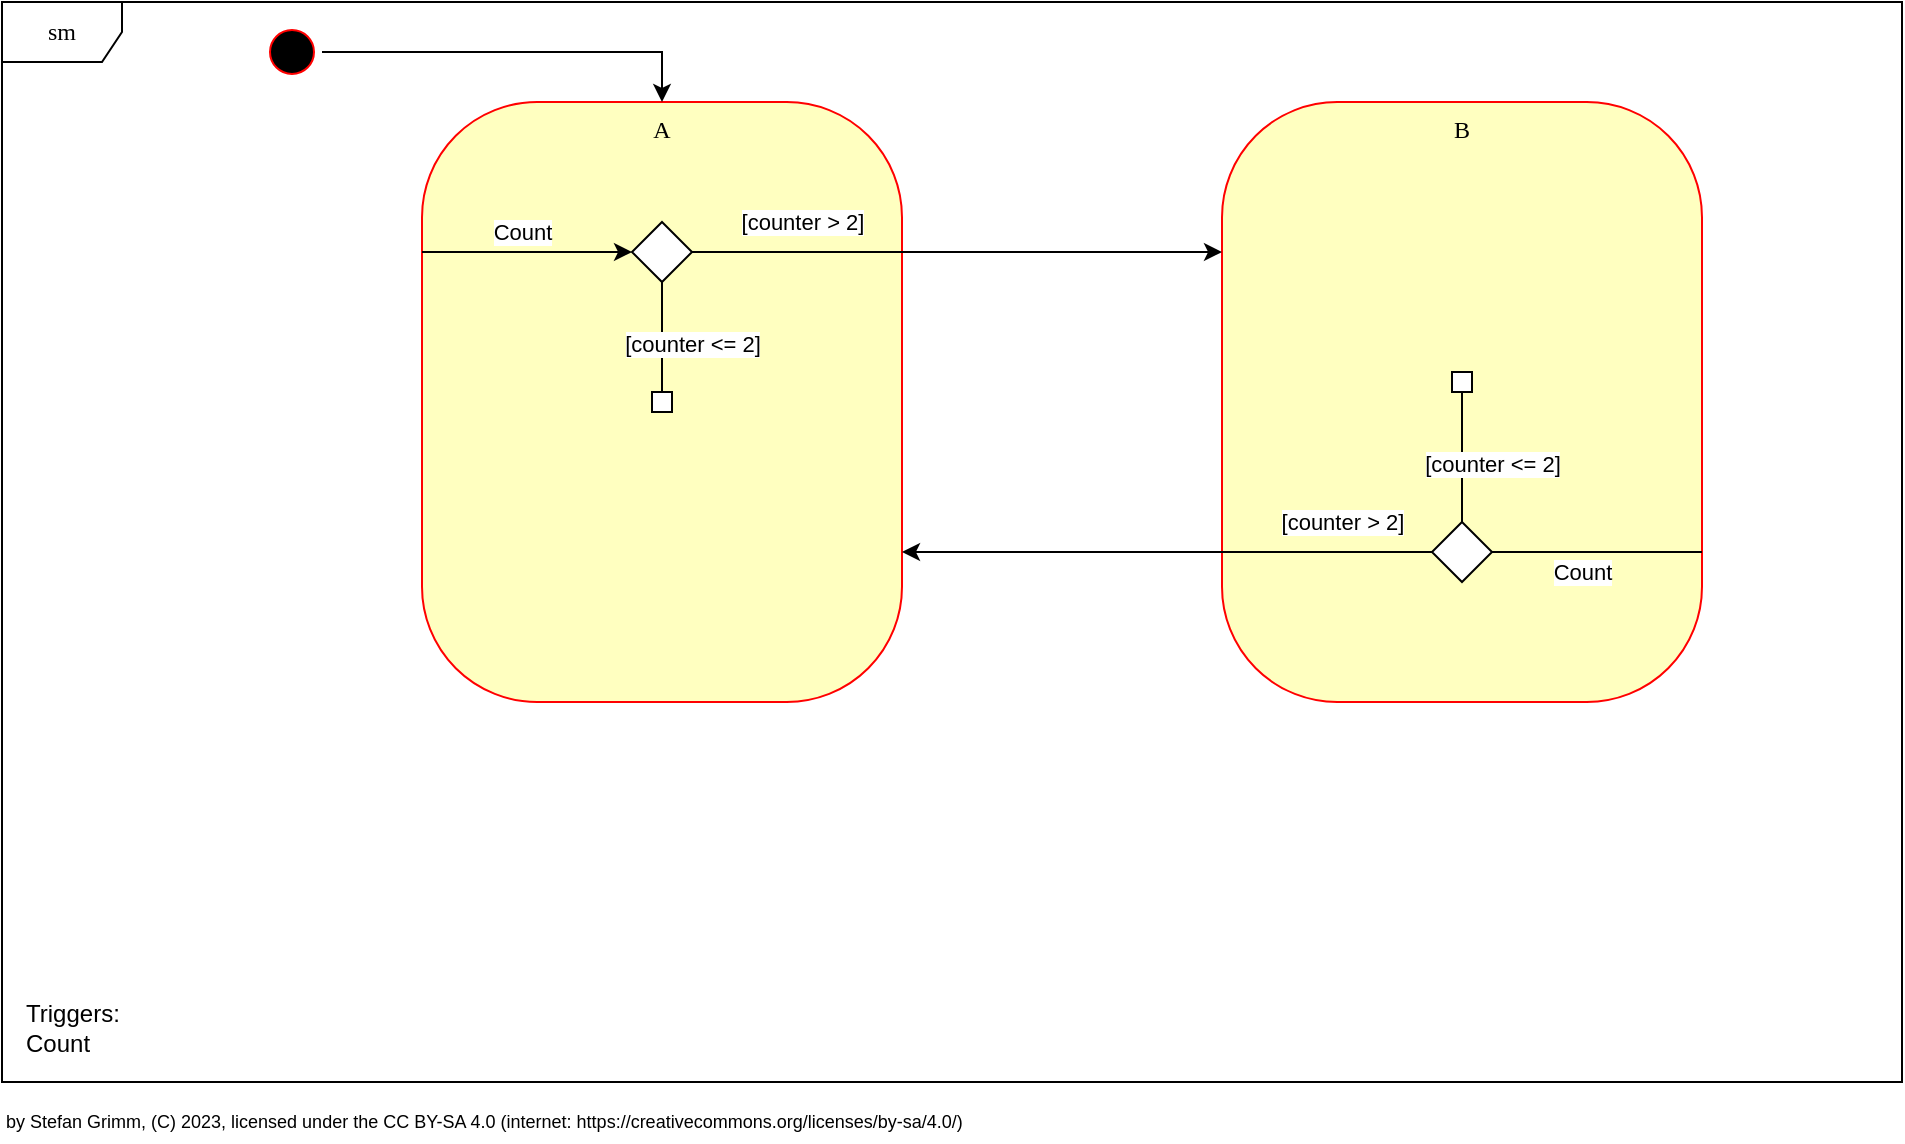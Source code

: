 <mxfile version="21.6.8" type="device">
  <diagram id="YKBjTKGMOBF2p5uhFZQw" name="Statemachine">
    <mxGraphModel dx="1000" dy="698" grid="1" gridSize="10" guides="1" tooltips="1" connect="1" arrows="1" fold="1" page="1" pageScale="1" pageWidth="850" pageHeight="1100" math="0" shadow="0">
      <root>
        <mxCell id="0" />
        <mxCell id="1" parent="0" />
        <mxCell id="twPTelytEAIwxnEzPvE8-1" value="sm" style="shape=umlFrame;whiteSpace=wrap;html=1;rounded=1;shadow=0;comic=0;labelBackgroundColor=none;strokeWidth=1;fontFamily=Verdana;fontSize=12;align=center;" parent="1" vertex="1">
          <mxGeometry x="30" y="30" width="950" height="540" as="geometry" />
        </mxCell>
        <mxCell id="twPTelytEAIwxnEzPvE8-2" value="A" style="rounded=1;whiteSpace=wrap;html=1;arcSize=24;fillColor=#ffffc0;strokeColor=#ff0000;shadow=0;comic=0;labelBackgroundColor=none;fontFamily=Verdana;fontSize=12;fontColor=#000000;align=center;verticalAlign=top;" parent="1" vertex="1">
          <mxGeometry x="240" y="80" width="240" height="300" as="geometry" />
        </mxCell>
        <mxCell id="twPTelytEAIwxnEzPvE8-3" value="B" style="rounded=1;whiteSpace=wrap;html=1;arcSize=24;fillColor=#ffffc0;strokeColor=#ff0000;shadow=0;comic=0;labelBackgroundColor=none;fontFamily=Verdana;fontSize=12;fontColor=#000000;align=center;verticalAlign=top;" parent="1" vertex="1">
          <mxGeometry x="640" y="80" width="240" height="300" as="geometry" />
        </mxCell>
        <mxCell id="twPTelytEAIwxnEzPvE8-8" style="edgeStyle=orthogonalEdgeStyle;rounded=0;orthogonalLoop=1;jettySize=auto;html=1;" parent="1" source="twPTelytEAIwxnEzPvE8-9" target="twPTelytEAIwxnEzPvE8-2" edge="1">
          <mxGeometry relative="1" as="geometry" />
        </mxCell>
        <mxCell id="twPTelytEAIwxnEzPvE8-9" value="" style="ellipse;html=1;shape=startState;fillColor=#000000;strokeColor=#ff0000;rounded=1;shadow=0;comic=0;labelBackgroundColor=none;fontFamily=Verdana;fontSize=12;fontColor=#000000;align=center;direction=south;" parent="1" vertex="1">
          <mxGeometry x="160" y="40" width="30" height="30" as="geometry" />
        </mxCell>
        <mxCell id="twPTelytEAIwxnEzPvE8-14" value="Count" style="rounded=0;orthogonalLoop=1;jettySize=auto;html=1;entryX=0;entryY=0.5;entryDx=0;entryDy=0;exitX=1;exitY=0.75;exitDx=0;exitDy=0;" parent="1" source="twPTelytEAIwxnEzPvE8-3" target="8lL4V4ylc4chIpqy5Nob-2" edge="1">
          <mxGeometry x="-0.111" y="10" relative="1" as="geometry">
            <mxPoint as="offset" />
          </mxGeometry>
        </mxCell>
        <mxCell id="8lL4V4ylc4chIpqy5Nob-2" value="" style="rhombus;whiteSpace=wrap;html=1;" parent="1" vertex="1">
          <mxGeometry x="745" y="290" width="30" height="30" as="geometry" />
        </mxCell>
        <mxCell id="8lL4V4ylc4chIpqy5Nob-5" value="[counter &amp;gt; 2]" style="rounded=0;orthogonalLoop=1;jettySize=auto;html=1;exitX=0;exitY=0.5;exitDx=0;exitDy=0;entryX=1;entryY=0.75;entryDx=0;entryDy=0;" parent="1" source="8lL4V4ylc4chIpqy5Nob-2" target="twPTelytEAIwxnEzPvE8-2" edge="1">
          <mxGeometry x="-0.66" y="-15" relative="1" as="geometry">
            <mxPoint x="490" y="190" as="sourcePoint" />
            <mxPoint x="550" y="190" as="targetPoint" />
            <mxPoint as="offset" />
          </mxGeometry>
        </mxCell>
        <mxCell id="8lL4V4ylc4chIpqy5Nob-14" value="" style="whiteSpace=wrap;html=1;aspect=fixed;" parent="1" vertex="1">
          <mxGeometry x="755" y="215" width="10" height="10" as="geometry" />
        </mxCell>
        <mxCell id="ie7r2YqYSSWB5zHKcmKD-1" value="by Stefan Grimm, (C) 2023, licensed under the CC BY-SA 4.0 (internet: https://creativecommons.org/licenses/by-sa/4.0/)" style="text;html=1;strokeColor=none;fillColor=none;align=left;verticalAlign=middle;whiteSpace=wrap;rounded=0;fontSize=9;" parent="1" vertex="1">
          <mxGeometry x="30" y="580" width="500" height="20" as="geometry" />
        </mxCell>
        <mxCell id="ie7r2YqYSSWB5zHKcmKD-2" value="Triggers:&lt;br&gt;Count" style="text;html=1;strokeColor=none;fillColor=none;align=left;verticalAlign=bottom;whiteSpace=wrap;rounded=0;" parent="1" vertex="1">
          <mxGeometry x="40" y="450" width="100" height="110" as="geometry" />
        </mxCell>
        <mxCell id="NcBlyh9YTZ4Joocfzgvl-1" value="" style="rhombus;whiteSpace=wrap;html=1;" parent="1" vertex="1">
          <mxGeometry x="345" y="140" width="30" height="30" as="geometry" />
        </mxCell>
        <mxCell id="NcBlyh9YTZ4Joocfzgvl-2" value="Count" style="rounded=0;orthogonalLoop=1;jettySize=auto;html=1;entryX=0;entryY=0.5;entryDx=0;entryDy=0;exitX=0;exitY=0.25;exitDx=0;exitDy=0;" parent="1" source="twPTelytEAIwxnEzPvE8-2" target="NcBlyh9YTZ4Joocfzgvl-1" edge="1">
          <mxGeometry x="-0.048" y="10" relative="1" as="geometry">
            <mxPoint x="250" y="165" as="sourcePoint" />
            <mxPoint as="offset" />
            <mxPoint x="355" y="165" as="targetPoint" />
          </mxGeometry>
        </mxCell>
        <mxCell id="NcBlyh9YTZ4Joocfzgvl-4" value="[counter &amp;gt; 2]" style="edgeStyle=orthogonalEdgeStyle;rounded=0;orthogonalLoop=1;jettySize=auto;html=1;entryX=0;entryY=0.25;entryDx=0;entryDy=0;exitX=1;exitY=0.5;exitDx=0;exitDy=0;" parent="1" source="NcBlyh9YTZ4Joocfzgvl-1" target="twPTelytEAIwxnEzPvE8-3" edge="1">
          <mxGeometry x="-0.585" y="15" relative="1" as="geometry">
            <mxPoint x="360" y="410" as="sourcePoint" />
            <mxPoint x="80" y="480" as="targetPoint" />
            <mxPoint as="offset" />
          </mxGeometry>
        </mxCell>
        <mxCell id="NcBlyh9YTZ4Joocfzgvl-5" value="[counter &amp;lt;= 2]" style="endArrow=none;html=1;rounded=0;entryX=0.5;entryY=1;entryDx=0;entryDy=0;exitX=0.5;exitY=0;exitDx=0;exitDy=0;" parent="1" source="NcBlyh9YTZ4Joocfzgvl-6" target="NcBlyh9YTZ4Joocfzgvl-1" edge="1">
          <mxGeometry x="-0.111" y="-15" width="50" height="50" relative="1" as="geometry">
            <mxPoint x="490" y="275" as="sourcePoint" />
            <mxPoint x="390" y="305" as="targetPoint" />
            <Array as="points" />
            <mxPoint as="offset" />
          </mxGeometry>
        </mxCell>
        <mxCell id="NcBlyh9YTZ4Joocfzgvl-6" value="" style="whiteSpace=wrap;html=1;aspect=fixed;" parent="1" vertex="1">
          <mxGeometry x="355" y="225" width="10" height="10" as="geometry" />
        </mxCell>
        <mxCell id="fFJ4Sz6DjMxxmzhgxlRK-4" value="[counter &amp;lt;= 2]" style="endArrow=none;html=1;rounded=0;entryX=0.5;entryY=1;entryDx=0;entryDy=0;exitX=0.5;exitY=0;exitDx=0;exitDy=0;" parent="1" source="8lL4V4ylc4chIpqy5Nob-2" target="8lL4V4ylc4chIpqy5Nob-14" edge="1">
          <mxGeometry x="-0.111" y="-15" width="50" height="50" relative="1" as="geometry">
            <mxPoint x="790" y="280" as="sourcePoint" />
            <mxPoint x="790" y="225" as="targetPoint" />
            <Array as="points" />
            <mxPoint as="offset" />
          </mxGeometry>
        </mxCell>
      </root>
    </mxGraphModel>
  </diagram>
</mxfile>
